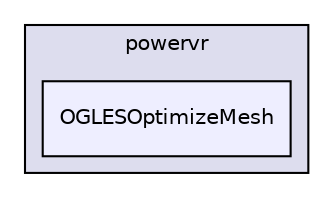 digraph "PVR/SDK_3.4/Examples/Intermediate/OptimizeMesh/OGLES/Build/Android/src/com/powervr/OGLESOptimizeMesh" {
  compound=true
  node [ fontsize="10", fontname="Helvetica"];
  edge [ labelfontsize="10", labelfontname="Helvetica"];
  subgraph clusterdir_4e8c250d9a9ed344e918e6011f819320 {
    graph [ bgcolor="#ddddee", pencolor="black", label="powervr" fontname="Helvetica", fontsize="10", URL="dir_4e8c250d9a9ed344e918e6011f819320.html"]
  dir_3d5e3d0cf89d936f643ceb61517ccb8e [shape=box, label="OGLESOptimizeMesh", style="filled", fillcolor="#eeeeff", pencolor="black", URL="dir_3d5e3d0cf89d936f643ceb61517ccb8e.html"];
  }
}
